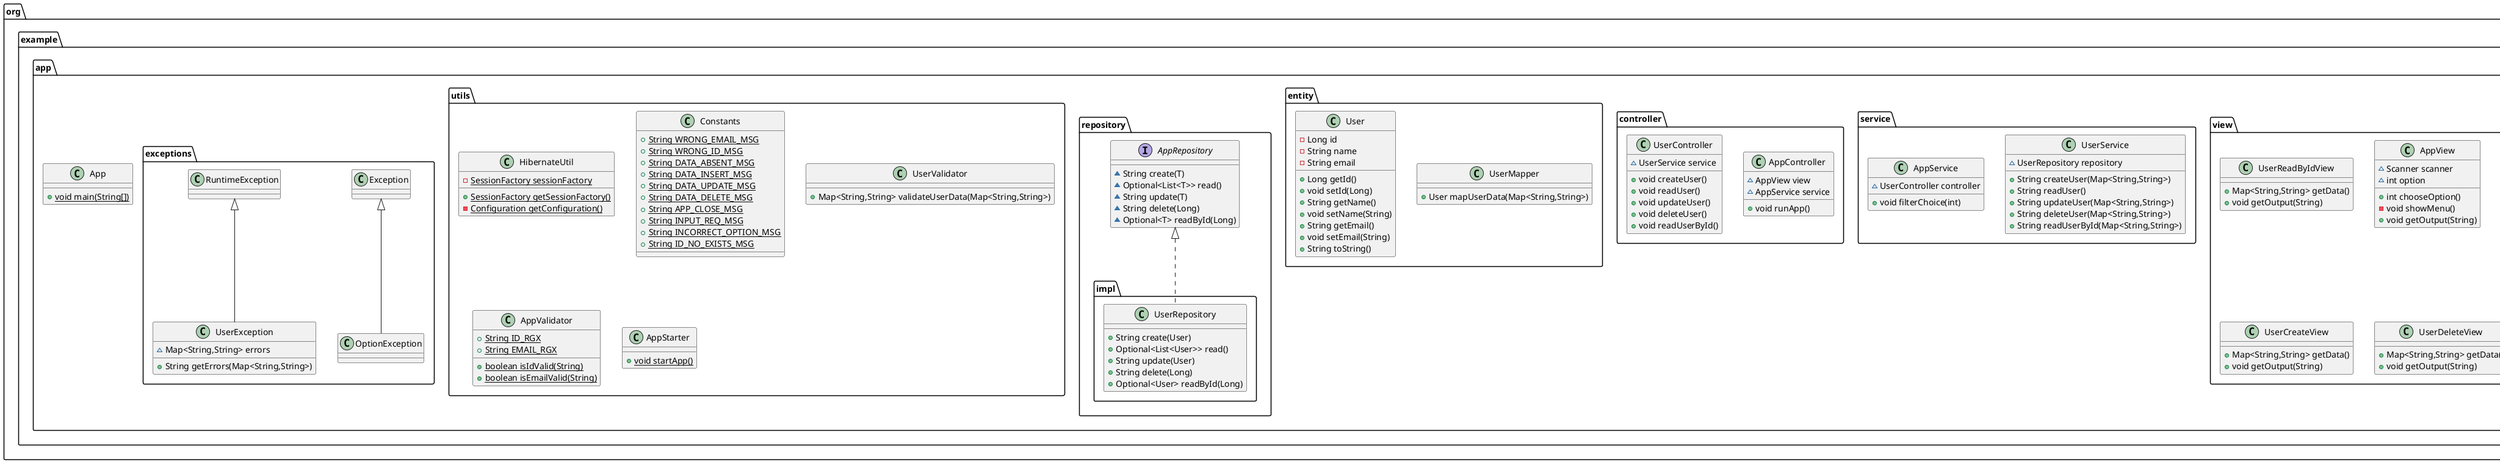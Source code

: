 @startuml
class org.example.app.view.UserReadByIdView {
+ Map<String,String> getData()
+ void getOutput(String)
}

class org.example.app.App {
+ {static} void main(String[])
}

class org.example.app.view.AppView {
~ Scanner scanner
~ int option
+ int chooseOption()
- void showMenu()
+ void getOutput(String)
}


class org.example.app.service.UserService {
~ UserRepository repository
+ String createUser(Map<String,String>)
+ String readUser()
+ String updateUser(Map<String,String>)
+ String deleteUser(Map<String,String>)
+ String readUserById(Map<String,String>)
}


class org.example.app.controller.AppController {
~ AppView view
~ AppService service
+ void runApp()
}


class org.example.app.entity.UserMapper {
+ User mapUserData(Map<String,String>)
}

interface org.example.app.repository.AppRepository {
~ String create(T)
~ Optional<List<T>> read()
~ String update(T)
~ String delete(Long)
~ Optional<T> readById(Long)
}

class org.example.app.entity.User {
- Long id
- String name
- String email
+ Long getId()
+ void setId(Long)
+ String getName()
+ void setName(String)
+ String getEmail()
+ void setEmail(String)
+ String toString()
}


class org.example.app.utils.HibernateUtil {
- {static} SessionFactory sessionFactory
+ {static} SessionFactory getSessionFactory()
- {static} Configuration getConfiguration()
}


class org.example.app.utils.Constants {
+ {static} String WRONG_EMAIL_MSG
+ {static} String WRONG_ID_MSG
+ {static} String DATA_ABSENT_MSG
+ {static} String DATA_INSERT_MSG
+ {static} String DATA_UPDATE_MSG
+ {static} String DATA_DELETE_MSG
+ {static} String APP_CLOSE_MSG
+ {static} String INPUT_REQ_MSG
+ {static} String INCORRECT_OPTION_MSG
+ {static} String ID_NO_EXISTS_MSG
}

class org.example.app.controller.UserController {
~ UserService service
+ void createUser()
+ void readUser()
+ void updateUser()
+ void deleteUser()
+ void readUserById()
}


class org.example.app.repository.impl.UserRepository {
+ String create(User)
+ Optional<List<User>> read()
+ String update(User)
+ String delete(Long)
+ Optional<User> readById(Long)
}

class org.example.app.view.UserUpdateView {
+ Map<String,String> getData()
+ void getOutput(String)
}

class org.example.app.utils.UserValidator {
+ Map<String,String> validateUserData(Map<String,String>)
}

class org.example.app.exceptions.OptionException {
}
class org.example.app.service.AppService {
~ UserController controller
+ void filterChoice(int)
}


class org.example.app.view.UserCreateView {
+ Map<String,String> getData()
+ void getOutput(String)
}

class org.example.app.exceptions.UserException {
~ Map<String,String> errors
+ String getErrors(Map<String,String>)
}


class org.example.app.view.UserDeleteView {
+ Map<String,String> getData()
+ void getOutput(String)
}

class org.example.app.view.UserReadView {
+ void getOutput(String)
}

class org.example.app.utils.AppValidator {
+ {static} String ID_RGX
+ {static} String EMAIL_RGX
+ {static} boolean isIdValid(String)
+ {static} boolean isEmailValid(String)
}


class org.example.app.utils.AppStarter {
+ {static} void startApp()
}



org.example.app.repository.AppRepository <|.. org.example.app.repository.impl.UserRepository
org.example.app.exceptions.Exception <|-- org.example.app.exceptions.OptionException
org.example.app.exceptions.RuntimeException <|-- org.example.app.exceptions.UserException
@enduml